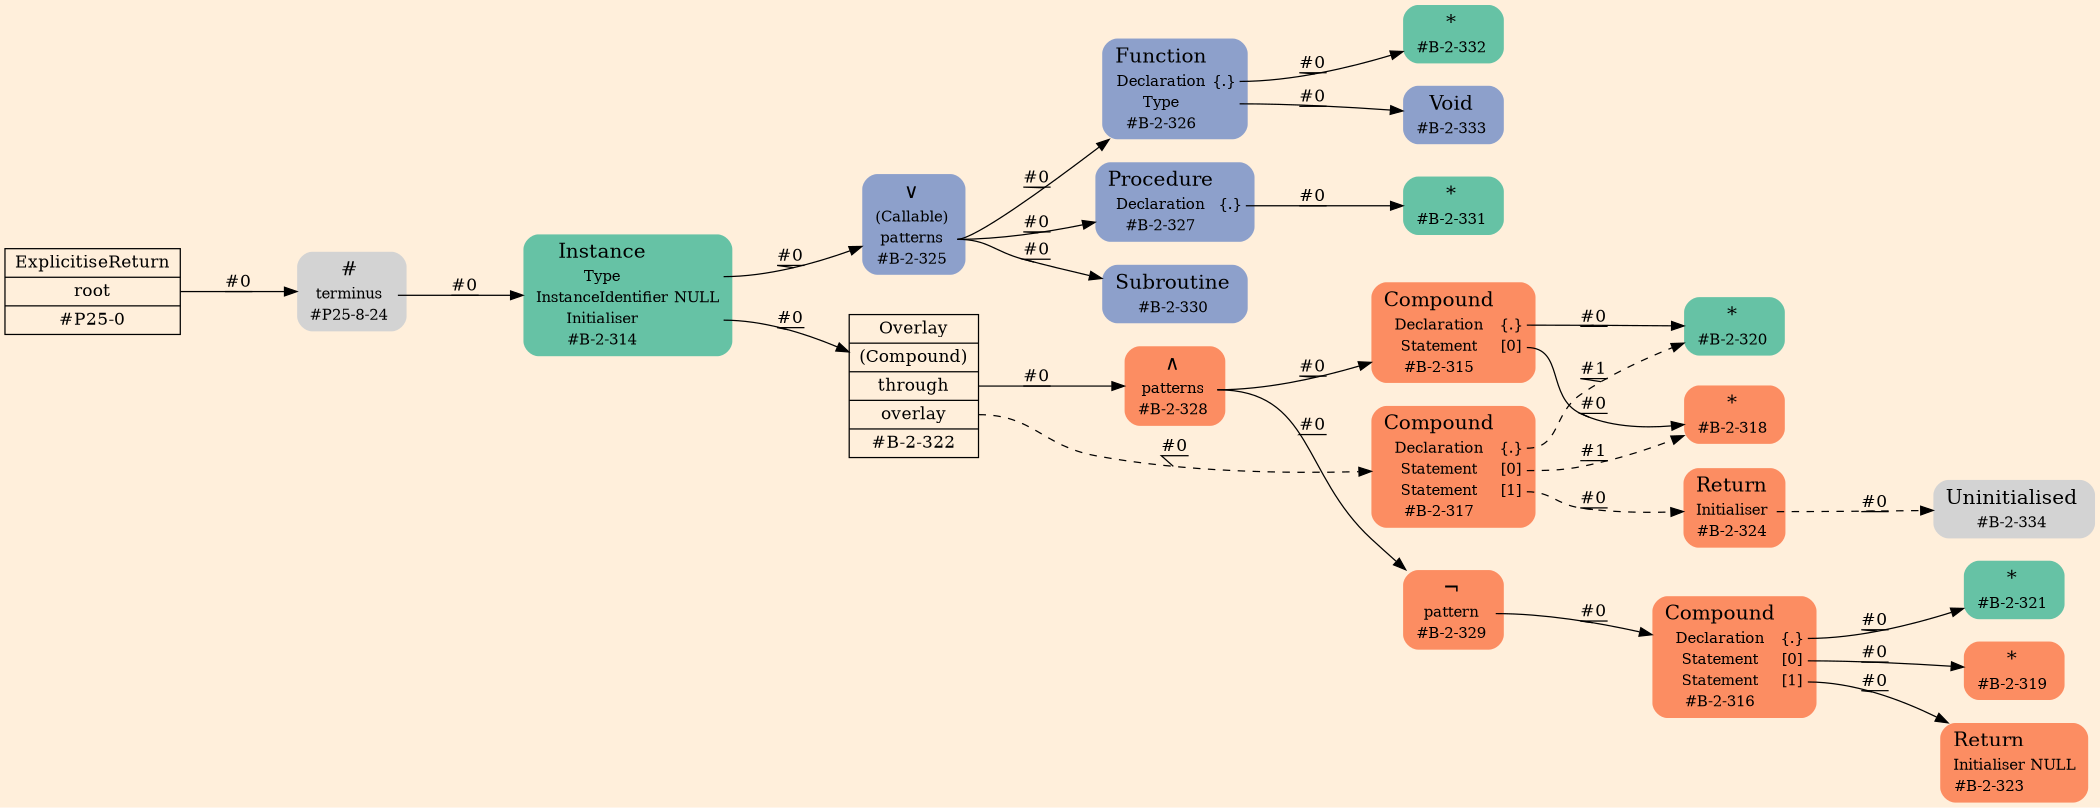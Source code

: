 digraph Inferno {
graph [
rankdir = "LR"
ranksep = 1.0
size = "14,20"
bgcolor = antiquewhite1
];
node [
];
"CR#P25-0" [
shape = "record"
fillcolor = "transparent"
label = "<fixed> ExplicitiseReturn | <port0> root | <port1> #P25-0"
style = "filled"
fontsize = "14"
fillcolor = antiquewhite1
];
"#P25-8-24" [
shape = "plaintext"
label = <<TABLE BORDER="0" CELLBORDER="0" CELLSPACING="0">
 <TR>
  <TD><FONT POINT-SIZE="16.0">#</FONT></TD>
  <TD></TD>
 </TR>
 <TR>
  <TD>terminus</TD>
  <TD PORT="port0"></TD>
 </TR>
 <TR>
  <TD>#P25-8-24</TD>
  <TD PORT="port1"></TD>
 </TR>
</TABLE>>
style = "rounded,filled"
fontsize = "12"
];
"#B-2-314" [
shape = "plaintext"
fillcolor = "/set28/1"
label = <<TABLE BORDER="0" CELLBORDER="0" CELLSPACING="0">
 <TR>
  <TD><FONT POINT-SIZE="16.0">Instance</FONT></TD>
  <TD></TD>
 </TR>
 <TR>
  <TD>Type</TD>
  <TD PORT="port0"></TD>
 </TR>
 <TR>
  <TD>InstanceIdentifier</TD>
  <TD PORT="port1">NULL</TD>
 </TR>
 <TR>
  <TD>Initialiser</TD>
  <TD PORT="port2"></TD>
 </TR>
 <TR>
  <TD>#B-2-314</TD>
  <TD PORT="port3"></TD>
 </TR>
</TABLE>>
style = "rounded,filled"
fontsize = "12"
];
"#B-2-325" [
shape = "plaintext"
fillcolor = "/set28/3"
label = <<TABLE BORDER="0" CELLBORDER="0" CELLSPACING="0">
 <TR>
  <TD><FONT POINT-SIZE="16.0">∨</FONT></TD>
  <TD></TD>
 </TR>
 <TR>
  <TD>(Callable)</TD>
  <TD PORT="port0"></TD>
 </TR>
 <TR>
  <TD>patterns</TD>
  <TD PORT="port1"></TD>
 </TR>
 <TR>
  <TD>#B-2-325</TD>
  <TD PORT="port2"></TD>
 </TR>
</TABLE>>
style = "rounded,filled"
fontsize = "12"
];
"#B-2-326" [
shape = "plaintext"
fillcolor = "/set28/3"
label = <<TABLE BORDER="0" CELLBORDER="0" CELLSPACING="0">
 <TR>
  <TD><FONT POINT-SIZE="16.0">Function</FONT></TD>
  <TD></TD>
 </TR>
 <TR>
  <TD>Declaration</TD>
  <TD PORT="port0">{.}</TD>
 </TR>
 <TR>
  <TD>Type</TD>
  <TD PORT="port1"></TD>
 </TR>
 <TR>
  <TD>#B-2-326</TD>
  <TD PORT="port2"></TD>
 </TR>
</TABLE>>
style = "rounded,filled"
fontsize = "12"
];
"#B-2-332" [
shape = "plaintext"
fillcolor = "/set28/1"
label = <<TABLE BORDER="0" CELLBORDER="0" CELLSPACING="0">
 <TR>
  <TD><FONT POINT-SIZE="16.0">*</FONT></TD>
  <TD></TD>
 </TR>
 <TR>
  <TD>#B-2-332</TD>
  <TD PORT="port0"></TD>
 </TR>
</TABLE>>
style = "rounded,filled"
fontsize = "12"
];
"#B-2-333" [
shape = "plaintext"
fillcolor = "/set28/3"
label = <<TABLE BORDER="0" CELLBORDER="0" CELLSPACING="0">
 <TR>
  <TD><FONT POINT-SIZE="16.0">Void</FONT></TD>
  <TD></TD>
 </TR>
 <TR>
  <TD>#B-2-333</TD>
  <TD PORT="port0"></TD>
 </TR>
</TABLE>>
style = "rounded,filled"
fontsize = "12"
];
"#B-2-327" [
shape = "plaintext"
fillcolor = "/set28/3"
label = <<TABLE BORDER="0" CELLBORDER="0" CELLSPACING="0">
 <TR>
  <TD><FONT POINT-SIZE="16.0">Procedure</FONT></TD>
  <TD></TD>
 </TR>
 <TR>
  <TD>Declaration</TD>
  <TD PORT="port0">{.}</TD>
 </TR>
 <TR>
  <TD>#B-2-327</TD>
  <TD PORT="port1"></TD>
 </TR>
</TABLE>>
style = "rounded,filled"
fontsize = "12"
];
"#B-2-331" [
shape = "plaintext"
fillcolor = "/set28/1"
label = <<TABLE BORDER="0" CELLBORDER="0" CELLSPACING="0">
 <TR>
  <TD><FONT POINT-SIZE="16.0">*</FONT></TD>
  <TD></TD>
 </TR>
 <TR>
  <TD>#B-2-331</TD>
  <TD PORT="port0"></TD>
 </TR>
</TABLE>>
style = "rounded,filled"
fontsize = "12"
];
"#B-2-330" [
shape = "plaintext"
fillcolor = "/set28/3"
label = <<TABLE BORDER="0" CELLBORDER="0" CELLSPACING="0">
 <TR>
  <TD><FONT POINT-SIZE="16.0">Subroutine</FONT></TD>
  <TD></TD>
 </TR>
 <TR>
  <TD>#B-2-330</TD>
  <TD PORT="port0"></TD>
 </TR>
</TABLE>>
style = "rounded,filled"
fontsize = "12"
];
"#B-2-322" [
shape = "record"
fillcolor = "/set28/2"
label = "<fixed> Overlay | <port0> (Compound) | <port1> through | <port2> overlay | <port3> #B-2-322"
style = "filled"
fontsize = "14"
fillcolor = antiquewhite1
];
"#B-2-328" [
shape = "plaintext"
fillcolor = "/set28/2"
label = <<TABLE BORDER="0" CELLBORDER="0" CELLSPACING="0">
 <TR>
  <TD><FONT POINT-SIZE="16.0">∧</FONT></TD>
  <TD></TD>
 </TR>
 <TR>
  <TD>patterns</TD>
  <TD PORT="port0"></TD>
 </TR>
 <TR>
  <TD>#B-2-328</TD>
  <TD PORT="port1"></TD>
 </TR>
</TABLE>>
style = "rounded,filled"
fontsize = "12"
];
"#B-2-315" [
shape = "plaintext"
fillcolor = "/set28/2"
label = <<TABLE BORDER="0" CELLBORDER="0" CELLSPACING="0">
 <TR>
  <TD><FONT POINT-SIZE="16.0">Compound</FONT></TD>
  <TD></TD>
 </TR>
 <TR>
  <TD>Declaration</TD>
  <TD PORT="port0">{.}</TD>
 </TR>
 <TR>
  <TD>Statement</TD>
  <TD PORT="port1">[0]</TD>
 </TR>
 <TR>
  <TD>#B-2-315</TD>
  <TD PORT="port2"></TD>
 </TR>
</TABLE>>
style = "rounded,filled"
fontsize = "12"
];
"#B-2-320" [
shape = "plaintext"
fillcolor = "/set28/1"
label = <<TABLE BORDER="0" CELLBORDER="0" CELLSPACING="0">
 <TR>
  <TD><FONT POINT-SIZE="16.0">*</FONT></TD>
  <TD></TD>
 </TR>
 <TR>
  <TD>#B-2-320</TD>
  <TD PORT="port0"></TD>
 </TR>
</TABLE>>
style = "rounded,filled"
fontsize = "12"
];
"#B-2-318" [
shape = "plaintext"
fillcolor = "/set28/2"
label = <<TABLE BORDER="0" CELLBORDER="0" CELLSPACING="0">
 <TR>
  <TD><FONT POINT-SIZE="16.0">*</FONT></TD>
  <TD></TD>
 </TR>
 <TR>
  <TD>#B-2-318</TD>
  <TD PORT="port0"></TD>
 </TR>
</TABLE>>
style = "rounded,filled"
fontsize = "12"
];
"#B-2-329" [
shape = "plaintext"
fillcolor = "/set28/2"
label = <<TABLE BORDER="0" CELLBORDER="0" CELLSPACING="0">
 <TR>
  <TD><FONT POINT-SIZE="16.0">¬</FONT></TD>
  <TD></TD>
 </TR>
 <TR>
  <TD>pattern</TD>
  <TD PORT="port0"></TD>
 </TR>
 <TR>
  <TD>#B-2-329</TD>
  <TD PORT="port1"></TD>
 </TR>
</TABLE>>
style = "rounded,filled"
fontsize = "12"
];
"#B-2-316" [
shape = "plaintext"
fillcolor = "/set28/2"
label = <<TABLE BORDER="0" CELLBORDER="0" CELLSPACING="0">
 <TR>
  <TD><FONT POINT-SIZE="16.0">Compound</FONT></TD>
  <TD></TD>
 </TR>
 <TR>
  <TD>Declaration</TD>
  <TD PORT="port0">{.}</TD>
 </TR>
 <TR>
  <TD>Statement</TD>
  <TD PORT="port1">[0]</TD>
 </TR>
 <TR>
  <TD>Statement</TD>
  <TD PORT="port2">[1]</TD>
 </TR>
 <TR>
  <TD>#B-2-316</TD>
  <TD PORT="port3"></TD>
 </TR>
</TABLE>>
style = "rounded,filled"
fontsize = "12"
];
"#B-2-321" [
shape = "plaintext"
fillcolor = "/set28/1"
label = <<TABLE BORDER="0" CELLBORDER="0" CELLSPACING="0">
 <TR>
  <TD><FONT POINT-SIZE="16.0">*</FONT></TD>
  <TD></TD>
 </TR>
 <TR>
  <TD>#B-2-321</TD>
  <TD PORT="port0"></TD>
 </TR>
</TABLE>>
style = "rounded,filled"
fontsize = "12"
];
"#B-2-319" [
shape = "plaintext"
fillcolor = "/set28/2"
label = <<TABLE BORDER="0" CELLBORDER="0" CELLSPACING="0">
 <TR>
  <TD><FONT POINT-SIZE="16.0">*</FONT></TD>
  <TD></TD>
 </TR>
 <TR>
  <TD>#B-2-319</TD>
  <TD PORT="port0"></TD>
 </TR>
</TABLE>>
style = "rounded,filled"
fontsize = "12"
];
"#B-2-323" [
shape = "plaintext"
fillcolor = "/set28/2"
label = <<TABLE BORDER="0" CELLBORDER="0" CELLSPACING="0">
 <TR>
  <TD><FONT POINT-SIZE="16.0">Return</FONT></TD>
  <TD></TD>
 </TR>
 <TR>
  <TD>Initialiser</TD>
  <TD PORT="port0">NULL</TD>
 </TR>
 <TR>
  <TD>#B-2-323</TD>
  <TD PORT="port1"></TD>
 </TR>
</TABLE>>
style = "rounded,filled"
fontsize = "12"
];
"#B-2-317" [
shape = "plaintext"
fillcolor = "/set28/2"
label = <<TABLE BORDER="0" CELLBORDER="0" CELLSPACING="0">
 <TR>
  <TD><FONT POINT-SIZE="16.0">Compound</FONT></TD>
  <TD></TD>
 </TR>
 <TR>
  <TD>Declaration</TD>
  <TD PORT="port0">{.}</TD>
 </TR>
 <TR>
  <TD>Statement</TD>
  <TD PORT="port1">[0]</TD>
 </TR>
 <TR>
  <TD>Statement</TD>
  <TD PORT="port2">[1]</TD>
 </TR>
 <TR>
  <TD>#B-2-317</TD>
  <TD PORT="port3"></TD>
 </TR>
</TABLE>>
style = "rounded,filled"
fontsize = "12"
];
"#B-2-324" [
shape = "plaintext"
fillcolor = "/set28/2"
label = <<TABLE BORDER="0" CELLBORDER="0" CELLSPACING="0">
 <TR>
  <TD><FONT POINT-SIZE="16.0">Return</FONT></TD>
  <TD></TD>
 </TR>
 <TR>
  <TD>Initialiser</TD>
  <TD PORT="port0"></TD>
 </TR>
 <TR>
  <TD>#B-2-324</TD>
  <TD PORT="port1"></TD>
 </TR>
</TABLE>>
style = "rounded,filled"
fontsize = "12"
];
"#B-2-334" [
shape = "plaintext"
label = <<TABLE BORDER="0" CELLBORDER="0" CELLSPACING="0">
 <TR>
  <TD><FONT POINT-SIZE="16.0">Uninitialised</FONT></TD>
  <TD></TD>
 </TR>
 <TR>
  <TD>#B-2-334</TD>
  <TD PORT="port0"></TD>
 </TR>
</TABLE>>
style = "rounded,filled"
fontsize = "12"
];
"CR#P25-0":port0 -> "#P25-8-24" [style="solid"
label = "#0"
decorate = true
];
"#P25-8-24":port0 -> "#B-2-314" [style="solid"
label = "#0"
decorate = true
];
"#B-2-314":port0 -> "#B-2-325" [style="solid"
label = "#0"
decorate = true
];
"#B-2-314":port2 -> "#B-2-322" [style="solid"
label = "#0"
decorate = true
];
"#B-2-325":port1 -> "#B-2-326" [style="solid"
label = "#0"
decorate = true
];
"#B-2-325":port1 -> "#B-2-327" [style="solid"
label = "#0"
decorate = true
];
"#B-2-325":port1 -> "#B-2-330" [style="solid"
label = "#0"
decorate = true
];
"#B-2-326":port0 -> "#B-2-332" [style="solid"
label = "#0"
decorate = true
];
"#B-2-326":port1 -> "#B-2-333" [style="solid"
label = "#0"
decorate = true
];
"#B-2-327":port0 -> "#B-2-331" [style="solid"
label = "#0"
decorate = true
];
"#B-2-322":port1 -> "#B-2-328" [style="solid"
label = "#0"
decorate = true
];
"#B-2-322":port2 -> "#B-2-317" [style="dashed"
label = "#0"
decorate = true
];
"#B-2-328":port0 -> "#B-2-315" [style="solid"
label = "#0"
decorate = true
];
"#B-2-328":port0 -> "#B-2-329" [style="solid"
label = "#0"
decorate = true
];
"#B-2-315":port0 -> "#B-2-320" [style="solid"
label = "#0"
decorate = true
];
"#B-2-315":port1 -> "#B-2-318" [style="solid"
label = "#0"
decorate = true
];
"#B-2-329":port0 -> "#B-2-316" [style="solid"
label = "#0"
decorate = true
];
"#B-2-316":port0 -> "#B-2-321" [style="solid"
label = "#0"
decorate = true
];
"#B-2-316":port1 -> "#B-2-319" [style="solid"
label = "#0"
decorate = true
];
"#B-2-316":port2 -> "#B-2-323" [style="solid"
label = "#0"
decorate = true
];
"#B-2-317":port0 -> "#B-2-320" [style="dashed"
label = "#1"
decorate = true
];
"#B-2-317":port1 -> "#B-2-318" [style="dashed"
label = "#1"
decorate = true
];
"#B-2-317":port2 -> "#B-2-324" [style="dashed"
label = "#0"
decorate = true
];
"#B-2-324":port0 -> "#B-2-334" [style="dashed"
label = "#0"
decorate = true
];
}
